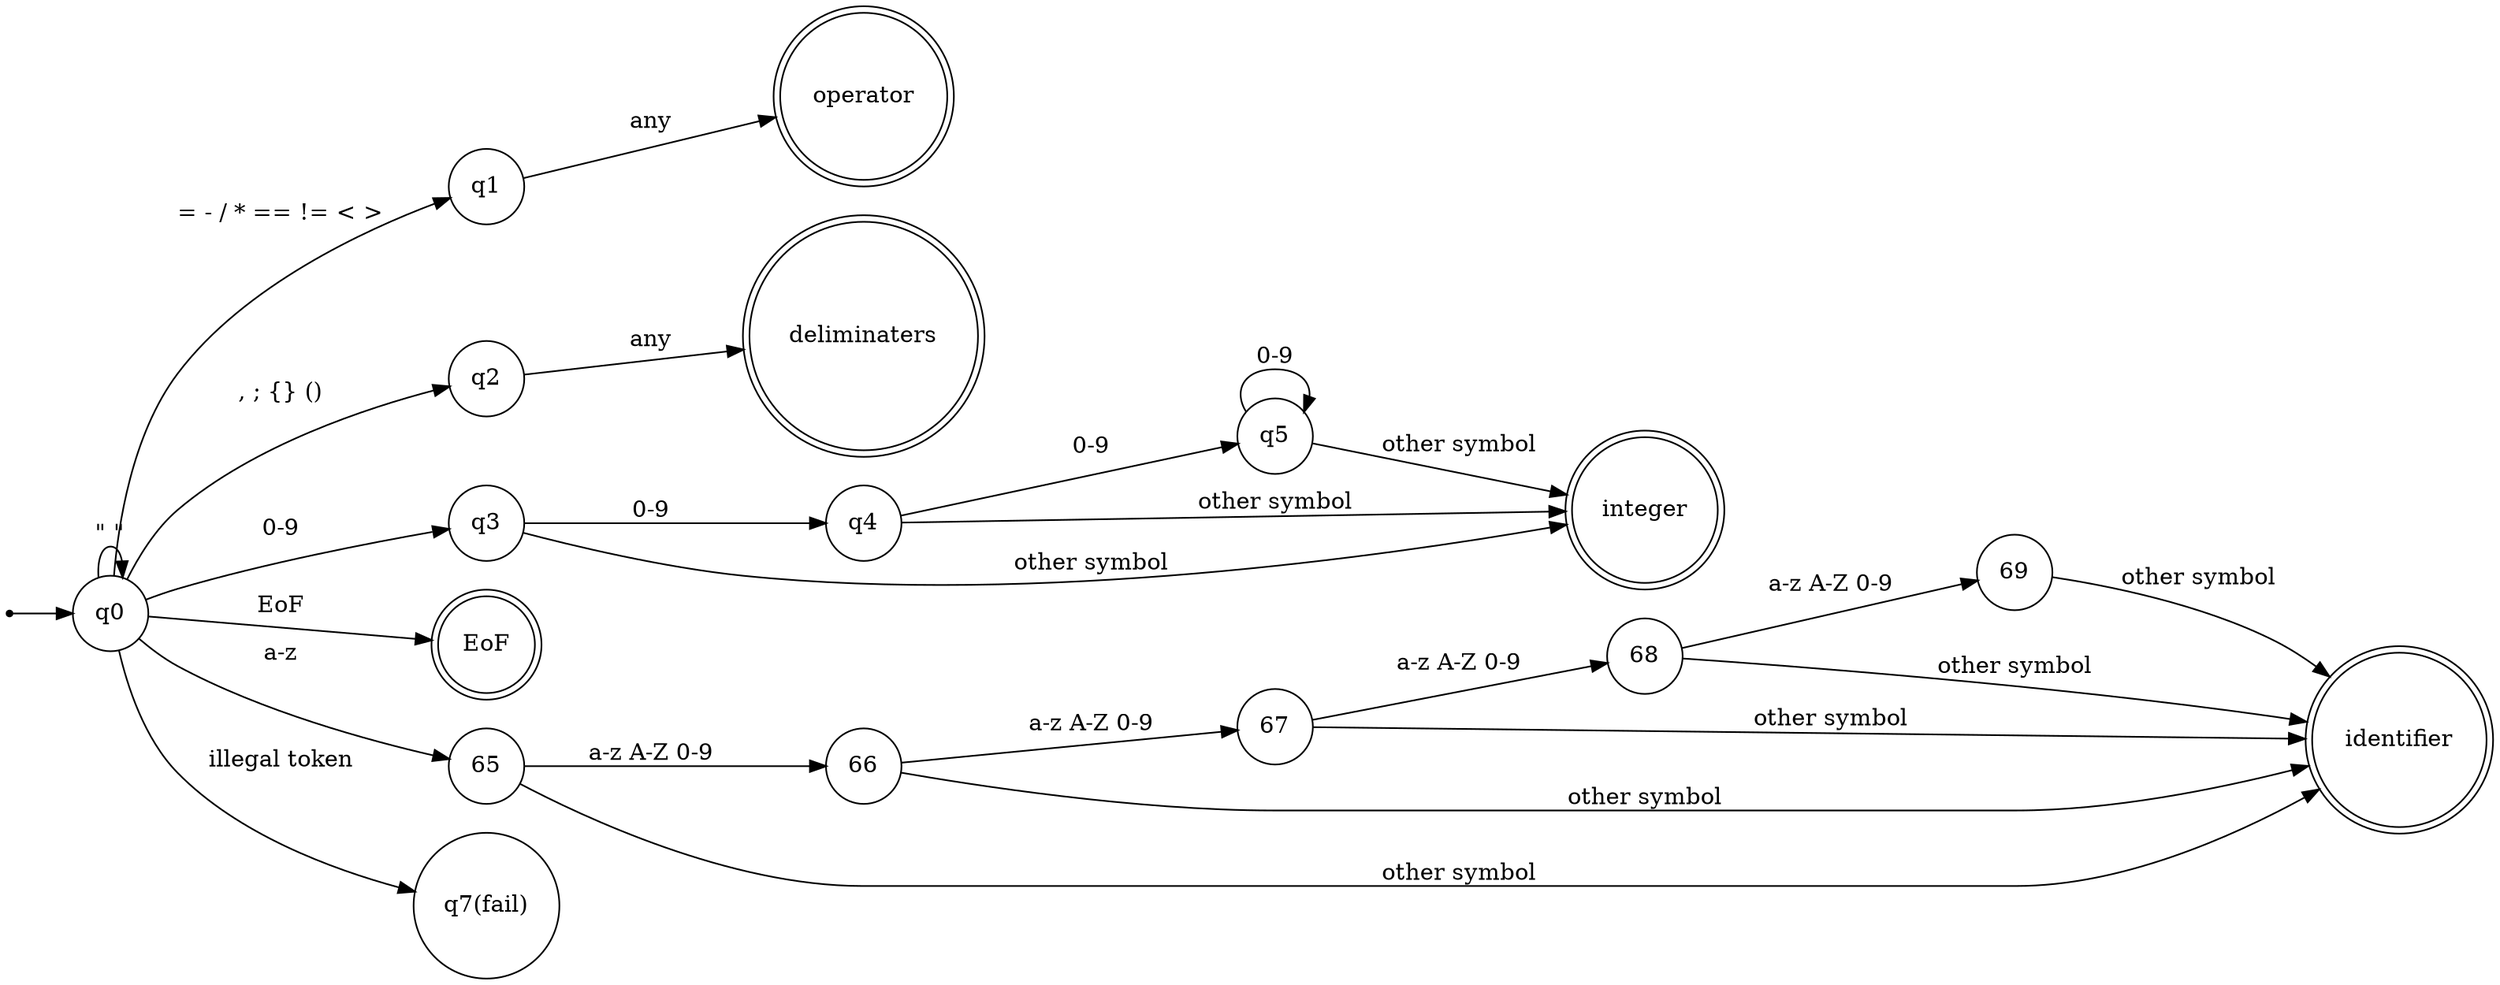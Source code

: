 digraph finite_state_machine{
    rankdir = LR;
    node [shape = circle, label="q0", fontsize = 14] q0;
    node [shape = circle, label="q1", fontsize = 14] q1;
    node [shape = circle, label="q2", fontsize = 14] q2;
    node [shape = circle, label="q3", fontsize = 14] q3;
    node [shape = circle, label="q4", fontsize = 14] q4;
    node [shape = circle, label="q5", fontsize = 14] q5;
    node [shape = doublecircle, label="EoF", fontsize = 14] q6;
    node [shape = doublecircle, label="operator", fontsize = 14] q11;
    node [shape = doublecircle, label="deliminaters", fontsize = 14] q12;
    node [shape = doublecircle, label="integer", fontsize = 14] q13;
    

    node [shape = circle, label="65", fontsize = 14] q65;
    node [shape = circle, label="66", fontsize = 14] q66;
    node [shape = circle, label="67", fontsize = 14] q67;
    node [shape = circle, label="68", fontsize = 14] q68;
    node [shape = circle, label="69", fontsize = 14] q69;
    
    node [shape = doublecircle, label="identifier", fontsize = 14] q_id;

    node [shape = circle, label="q7(fail)", fontsize = 14] q7;

    node [shape = point]; qi
    
    qi -> q0;

    q0 -> q0 [label = "\" \""]
    q0 -> q6 [label = "EoF"]
    q0 -> q1 [label = "= - / * == != < >"]
    q0 -> q2 [label = ", ; {} ()"]
    q0 -> q7 [label = "illegal token"]
    q0 -> q65 [label = "a-z"]

    q0 -> q3 [label = "0-9"]
    q3 -> q4 [label = "0-9"]
    q4 -> q5 [label = "0-9"]
    q5 -> q5 [label = "0-9"]


    q3 -> q13 [label = "other symbol"]
    q4 -> q13 [label = "other symbol"]
    q5 -> q13 [label = "other symbol"]


    q1 -> q11 [label = "any"]
    q2 -> q12 [label = "any"]


    q65 -> q_id [label = "other symbol"]
    q65 -> q66 [label = "a-z A-Z 0-9"]
    q66 -> q67 [label = "a-z A-Z 0-9"]
    q67 -> q68 [label = "a-z A-Z 0-9"]
    q68 -> q69 [label = "a-z A-Z 0-9"]

    q66 -> q_id [label = "other symbol"]
    q67 -> q_id [label = "other symbol"]
    q68 -> q_id [label = "other symbol"]
    q69 -> q_id [label = "other symbol"]
}